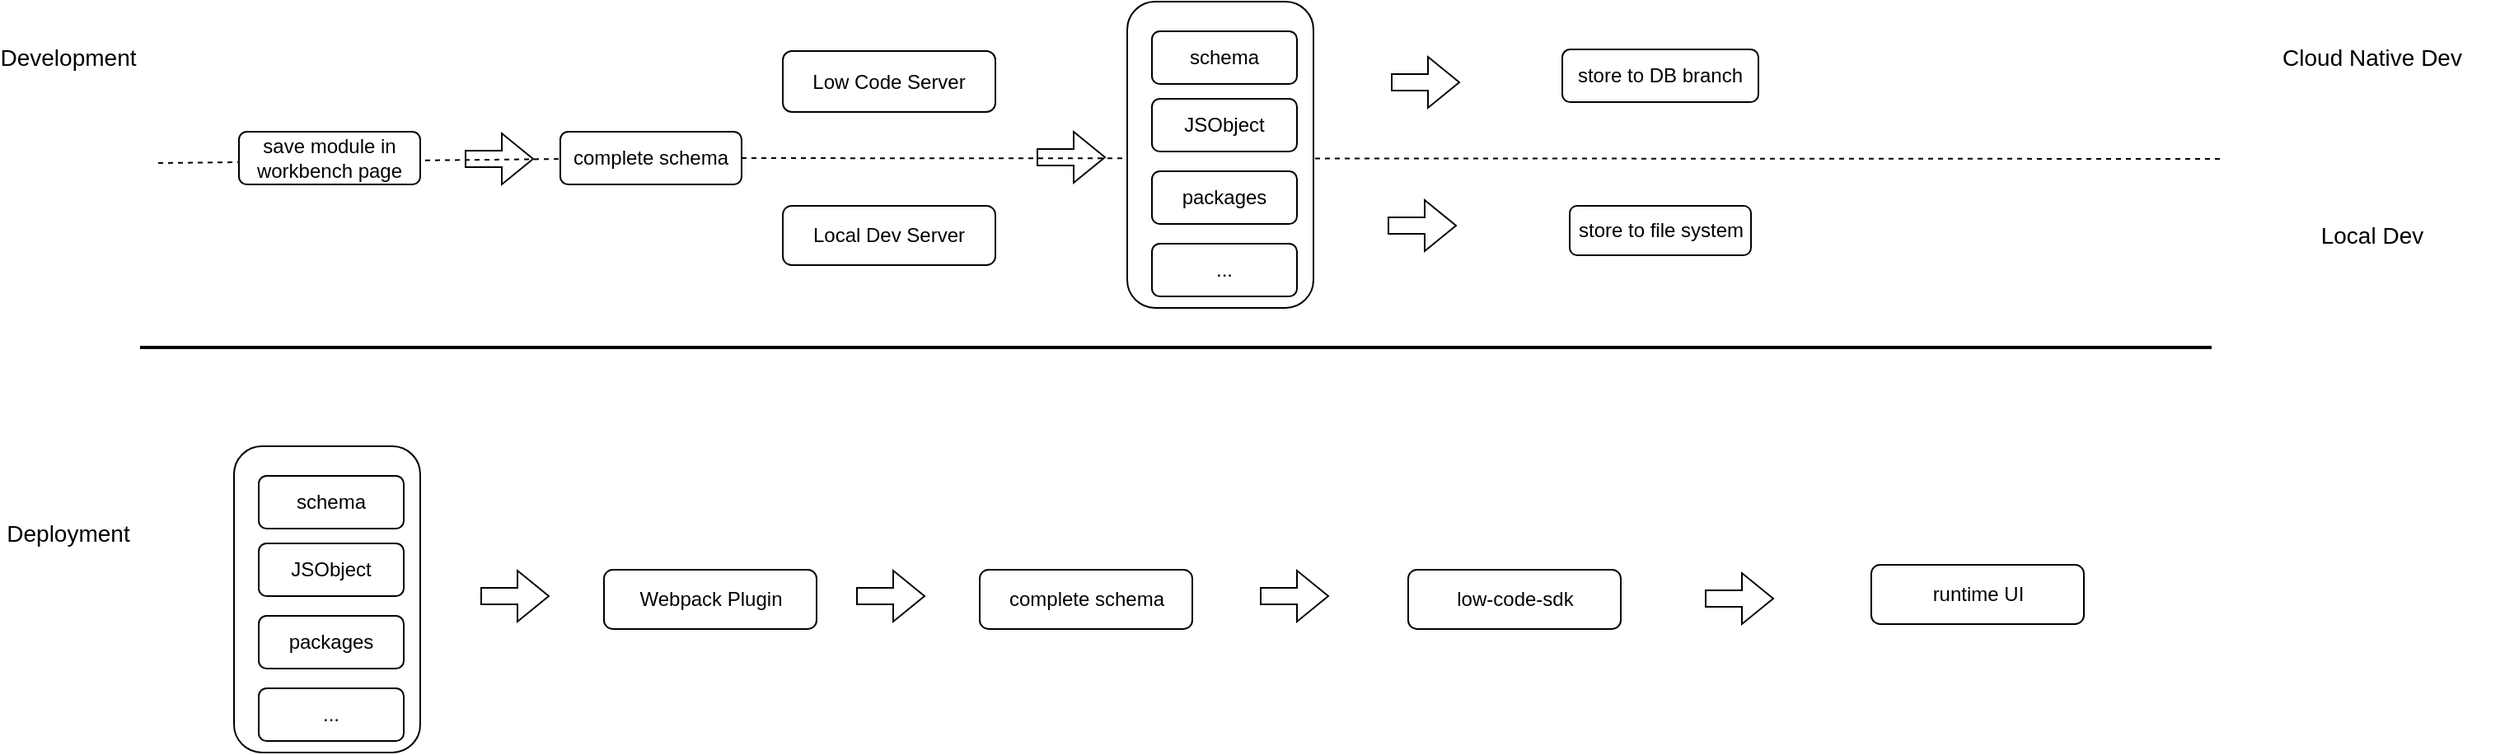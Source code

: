 <mxfile version="21.7.0" type="github">
  <diagram name="Page-1" id="CWonxZdYbPSpX683EtUu">
    <mxGraphModel dx="2460" dy="1144" grid="0" gridSize="10" guides="1" tooltips="1" connect="1" arrows="1" fold="1" page="0" pageScale="1" pageWidth="827" pageHeight="1169" math="0" shadow="0">
      <root>
        <mxCell id="0" />
        <mxCell id="1" parent="0" />
        <mxCell id="Zk6Aw7CoXd1dDJiNMtdf-1" value="" style="endArrow=none;html=1;rounded=0;strokeColor=default;strokeWidth=2;" edge="1" parent="1">
          <mxGeometry width="50" height="50" relative="1" as="geometry">
            <mxPoint x="-235" y="437" as="sourcePoint" />
            <mxPoint x="1022" y="437" as="targetPoint" />
          </mxGeometry>
        </mxCell>
        <mxCell id="Zk6Aw7CoXd1dDJiNMtdf-2" value="Development" style="text;html=1;strokeColor=none;fillColor=none;align=center;verticalAlign=middle;whiteSpace=wrap;rounded=0;fontSize=14;" vertex="1" parent="1">
          <mxGeometry x="-318" y="246" width="79" height="30" as="geometry" />
        </mxCell>
        <mxCell id="Zk6Aw7CoXd1dDJiNMtdf-3" value="Deployment" style="text;html=1;strokeColor=none;fillColor=none;align=center;verticalAlign=middle;whiteSpace=wrap;rounded=0;fontSize=14;" vertex="1" parent="1">
          <mxGeometry x="-318" y="535" width="79" height="30" as="geometry" />
        </mxCell>
        <mxCell id="Zk6Aw7CoXd1dDJiNMtdf-5" value="Cloud Native Dev" style="text;html=1;strokeColor=none;fillColor=none;align=center;verticalAlign=middle;whiteSpace=wrap;rounded=0;fontSize=14;dashed=1;" vertex="1" parent="1">
          <mxGeometry x="1043" y="246" width="153" height="30" as="geometry" />
        </mxCell>
        <mxCell id="Zk6Aw7CoXd1dDJiNMtdf-6" value="Local Dev" style="text;html=1;strokeColor=none;fillColor=none;align=center;verticalAlign=middle;whiteSpace=wrap;rounded=0;fontSize=14;" vertex="1" parent="1">
          <mxGeometry x="1043" y="354" width="153" height="30" as="geometry" />
        </mxCell>
        <mxCell id="Zk6Aw7CoXd1dDJiNMtdf-8" value="Low Code Server" style="rounded=1;whiteSpace=wrap;html=1;" vertex="1" parent="1">
          <mxGeometry x="155" y="257" width="129" height="37" as="geometry" />
        </mxCell>
        <mxCell id="Zk6Aw7CoXd1dDJiNMtdf-24" value="" style="shape=flexArrow;endArrow=classic;html=1;rounded=0;" edge="1" parent="1">
          <mxGeometry width="50" height="50" relative="1" as="geometry">
            <mxPoint x="524" y="276" as="sourcePoint" />
            <mxPoint x="566" y="276" as="targetPoint" />
          </mxGeometry>
        </mxCell>
        <mxCell id="Zk6Aw7CoXd1dDJiNMtdf-25" value="" style="shape=flexArrow;endArrow=classic;html=1;rounded=0;" edge="1" parent="1">
          <mxGeometry width="50" height="50" relative="1" as="geometry">
            <mxPoint x="522" y="363" as="sourcePoint" />
            <mxPoint x="564" y="363" as="targetPoint" />
          </mxGeometry>
        </mxCell>
        <mxCell id="Zk6Aw7CoXd1dDJiNMtdf-26" value="store to DB branch" style="rounded=1;whiteSpace=wrap;html=1;" vertex="1" parent="1">
          <mxGeometry x="628" y="256" width="119" height="32" as="geometry" />
        </mxCell>
        <mxCell id="Zk6Aw7CoXd1dDJiNMtdf-27" value="store to file system" style="rounded=1;whiteSpace=wrap;html=1;" vertex="1" parent="1">
          <mxGeometry x="632.5" y="351" width="110" height="30" as="geometry" />
        </mxCell>
        <mxCell id="Zk6Aw7CoXd1dDJiNMtdf-32" value="" style="endArrow=none;html=1;rounded=0;strokeColor=default;strokeWidth=1;dashed=1;" edge="1" parent="1" source="Zk6Aw7CoXd1dDJiNMtdf-45">
          <mxGeometry width="50" height="50" relative="1" as="geometry">
            <mxPoint x="-89" y="323" as="sourcePoint" />
            <mxPoint x="1030" y="322.5" as="targetPoint" />
          </mxGeometry>
        </mxCell>
        <mxCell id="Zk6Aw7CoXd1dDJiNMtdf-33" value="Local Dev Server" style="rounded=1;whiteSpace=wrap;html=1;" vertex="1" parent="1">
          <mxGeometry x="155" y="351" width="129" height="36" as="geometry" />
        </mxCell>
        <mxCell id="Zk6Aw7CoXd1dDJiNMtdf-36" value="" style="rounded=1;whiteSpace=wrap;html=1;" vertex="1" parent="1">
          <mxGeometry x="-178" y="497" width="113" height="186" as="geometry" />
        </mxCell>
        <mxCell id="Zk6Aw7CoXd1dDJiNMtdf-37" value="JSObject" style="rounded=1;whiteSpace=wrap;html=1;" vertex="1" parent="1">
          <mxGeometry x="-163" y="556" width="88" height="32" as="geometry" />
        </mxCell>
        <mxCell id="Zk6Aw7CoXd1dDJiNMtdf-38" value="schema" style="rounded=1;whiteSpace=wrap;html=1;" vertex="1" parent="1">
          <mxGeometry x="-163" y="515" width="88" height="32" as="geometry" />
        </mxCell>
        <mxCell id="Zk6Aw7CoXd1dDJiNMtdf-39" value="packages" style="rounded=1;whiteSpace=wrap;html=1;" vertex="1" parent="1">
          <mxGeometry x="-163" y="600" width="88" height="32" as="geometry" />
        </mxCell>
        <mxCell id="Zk6Aw7CoXd1dDJiNMtdf-40" value="..." style="rounded=1;whiteSpace=wrap;html=1;" vertex="1" parent="1">
          <mxGeometry x="-163" y="644" width="88" height="32" as="geometry" />
        </mxCell>
        <mxCell id="Zk6Aw7CoXd1dDJiNMtdf-41" value="" style="shape=flexArrow;endArrow=classic;html=1;rounded=0;" edge="1" parent="1">
          <mxGeometry width="50" height="50" relative="1" as="geometry">
            <mxPoint x="-28.5" y="588" as="sourcePoint" />
            <mxPoint x="13.5" y="588" as="targetPoint" />
          </mxGeometry>
        </mxCell>
        <mxCell id="Zk6Aw7CoXd1dDJiNMtdf-42" value="Webpack Plugin" style="rounded=1;whiteSpace=wrap;html=1;" vertex="1" parent="1">
          <mxGeometry x="46.5" y="572" width="129" height="36" as="geometry" />
        </mxCell>
        <mxCell id="Zk6Aw7CoXd1dDJiNMtdf-43" value="" style="shape=flexArrow;endArrow=classic;html=1;rounded=0;" edge="1" parent="1">
          <mxGeometry width="50" height="50" relative="1" as="geometry">
            <mxPoint x="199.5" y="588" as="sourcePoint" />
            <mxPoint x="241.5" y="588" as="targetPoint" />
          </mxGeometry>
        </mxCell>
        <mxCell id="Zk6Aw7CoXd1dDJiNMtdf-44" value="complete schema" style="rounded=1;whiteSpace=wrap;html=1;" vertex="1" parent="1">
          <mxGeometry x="274.5" y="572" width="129" height="36" as="geometry" />
        </mxCell>
        <mxCell id="Zk6Aw7CoXd1dDJiNMtdf-46" value="" style="endArrow=none;html=1;rounded=0;strokeColor=default;strokeWidth=1;dashed=1;" edge="1" parent="1" target="Zk6Aw7CoXd1dDJiNMtdf-45">
          <mxGeometry width="50" height="50" relative="1" as="geometry">
            <mxPoint x="-224" y="325" as="sourcePoint" />
            <mxPoint x="1030" y="322.5" as="targetPoint" />
          </mxGeometry>
        </mxCell>
        <mxCell id="Zk6Aw7CoXd1dDJiNMtdf-7" value="save module in workbench page" style="rounded=1;whiteSpace=wrap;html=1;" vertex="1" parent="1">
          <mxGeometry x="-175" y="306" width="110" height="32" as="geometry" />
        </mxCell>
        <mxCell id="Zk6Aw7CoXd1dDJiNMtdf-45" value="complete schema" style="rounded=1;whiteSpace=wrap;html=1;" vertex="1" parent="1">
          <mxGeometry x="20" y="306" width="110" height="32" as="geometry" />
        </mxCell>
        <mxCell id="Zk6Aw7CoXd1dDJiNMtdf-28" value="" style="rounded=1;whiteSpace=wrap;html=1;" vertex="1" parent="1">
          <mxGeometry x="364" y="227" width="113" height="186" as="geometry" />
        </mxCell>
        <mxCell id="Zk6Aw7CoXd1dDJiNMtdf-9" value="JSObject" style="rounded=1;whiteSpace=wrap;html=1;" vertex="1" parent="1">
          <mxGeometry x="379" y="286" width="88" height="32" as="geometry" />
        </mxCell>
        <mxCell id="Zk6Aw7CoXd1dDJiNMtdf-10" value="schema" style="rounded=1;whiteSpace=wrap;html=1;" vertex="1" parent="1">
          <mxGeometry x="379" y="245" width="88" height="32" as="geometry" />
        </mxCell>
        <mxCell id="Zk6Aw7CoXd1dDJiNMtdf-11" value="packages" style="rounded=1;whiteSpace=wrap;html=1;" vertex="1" parent="1">
          <mxGeometry x="379" y="330" width="88" height="32" as="geometry" />
        </mxCell>
        <mxCell id="Zk6Aw7CoXd1dDJiNMtdf-29" value="..." style="rounded=1;whiteSpace=wrap;html=1;" vertex="1" parent="1">
          <mxGeometry x="379" y="374" width="88" height="32" as="geometry" />
        </mxCell>
        <mxCell id="Zk6Aw7CoXd1dDJiNMtdf-16" value="" style="shape=flexArrow;endArrow=classic;html=1;rounded=0;" edge="1" parent="1">
          <mxGeometry width="50" height="50" relative="1" as="geometry">
            <mxPoint x="309" y="321.5" as="sourcePoint" />
            <mxPoint x="351" y="321.5" as="targetPoint" />
          </mxGeometry>
        </mxCell>
        <mxCell id="Zk6Aw7CoXd1dDJiNMtdf-15" value="" style="shape=flexArrow;endArrow=classic;html=1;rounded=0;" edge="1" parent="1">
          <mxGeometry width="50" height="50" relative="1" as="geometry">
            <mxPoint x="-38" y="322.5" as="sourcePoint" />
            <mxPoint x="4" y="322.5" as="targetPoint" />
          </mxGeometry>
        </mxCell>
        <mxCell id="Zk6Aw7CoXd1dDJiNMtdf-47" value="" style="shape=flexArrow;endArrow=classic;html=1;rounded=0;" edge="1" parent="1">
          <mxGeometry width="50" height="50" relative="1" as="geometry">
            <mxPoint x="444.5" y="588" as="sourcePoint" />
            <mxPoint x="486.5" y="588" as="targetPoint" />
          </mxGeometry>
        </mxCell>
        <mxCell id="Zk6Aw7CoXd1dDJiNMtdf-48" value="low-code-sdk" style="rounded=1;whiteSpace=wrap;html=1;" vertex="1" parent="1">
          <mxGeometry x="534.5" y="572" width="129" height="36" as="geometry" />
        </mxCell>
        <mxCell id="Zk6Aw7CoXd1dDJiNMtdf-49" value="runtime UI" style="rounded=1;whiteSpace=wrap;html=1;" vertex="1" parent="1">
          <mxGeometry x="815.5" y="569" width="129" height="36" as="geometry" />
        </mxCell>
        <mxCell id="Zk6Aw7CoXd1dDJiNMtdf-50" value="" style="shape=flexArrow;endArrow=classic;html=1;rounded=0;" edge="1" parent="1">
          <mxGeometry width="50" height="50" relative="1" as="geometry">
            <mxPoint x="714.5" y="589.5" as="sourcePoint" />
            <mxPoint x="756.5" y="589.5" as="targetPoint" />
          </mxGeometry>
        </mxCell>
      </root>
    </mxGraphModel>
  </diagram>
</mxfile>
